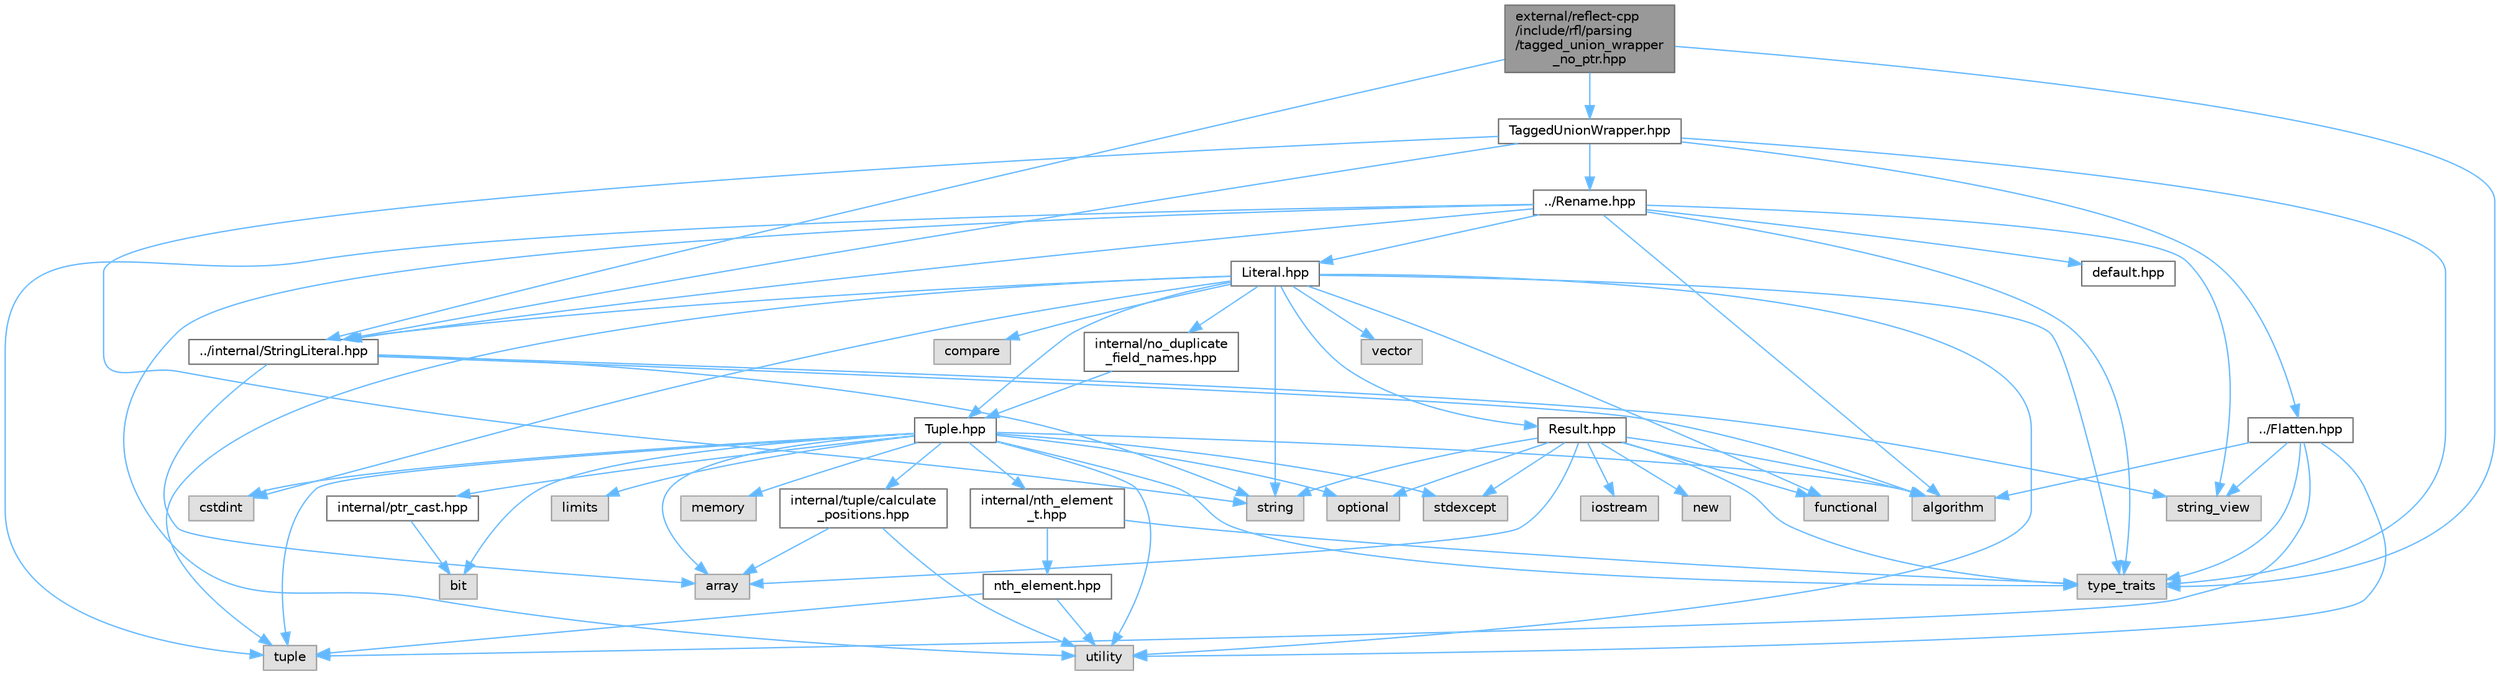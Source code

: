 digraph "external/reflect-cpp/include/rfl/parsing/tagged_union_wrapper_no_ptr.hpp"
{
 // LATEX_PDF_SIZE
  bgcolor="transparent";
  edge [fontname=Helvetica,fontsize=10,labelfontname=Helvetica,labelfontsize=10];
  node [fontname=Helvetica,fontsize=10,shape=box,height=0.2,width=0.4];
  Node1 [id="Node000001",label="external/reflect-cpp\l/include/rfl/parsing\l/tagged_union_wrapper\l_no_ptr.hpp",height=0.2,width=0.4,color="gray40", fillcolor="grey60", style="filled", fontcolor="black",tooltip=" "];
  Node1 -> Node2 [id="edge1_Node000001_Node000002",color="steelblue1",style="solid",tooltip=" "];
  Node2 [id="Node000002",label="type_traits",height=0.2,width=0.4,color="grey60", fillcolor="#E0E0E0", style="filled",tooltip=" "];
  Node1 -> Node3 [id="edge2_Node000001_Node000003",color="steelblue1",style="solid",tooltip=" "];
  Node3 [id="Node000003",label="../internal/StringLiteral.hpp",height=0.2,width=0.4,color="grey40", fillcolor="white", style="filled",URL="$_string_literal_8hpp.html",tooltip=" "];
  Node3 -> Node4 [id="edge3_Node000003_Node000004",color="steelblue1",style="solid",tooltip=" "];
  Node4 [id="Node000004",label="algorithm",height=0.2,width=0.4,color="grey60", fillcolor="#E0E0E0", style="filled",tooltip=" "];
  Node3 -> Node5 [id="edge4_Node000003_Node000005",color="steelblue1",style="solid",tooltip=" "];
  Node5 [id="Node000005",label="array",height=0.2,width=0.4,color="grey60", fillcolor="#E0E0E0", style="filled",tooltip=" "];
  Node3 -> Node6 [id="edge5_Node000003_Node000006",color="steelblue1",style="solid",tooltip=" "];
  Node6 [id="Node000006",label="string",height=0.2,width=0.4,color="grey60", fillcolor="#E0E0E0", style="filled",tooltip=" "];
  Node3 -> Node7 [id="edge6_Node000003_Node000007",color="steelblue1",style="solid",tooltip=" "];
  Node7 [id="Node000007",label="string_view",height=0.2,width=0.4,color="grey60", fillcolor="#E0E0E0", style="filled",tooltip=" "];
  Node1 -> Node8 [id="edge7_Node000001_Node000008",color="steelblue1",style="solid",tooltip=" "];
  Node8 [id="Node000008",label="TaggedUnionWrapper.hpp",height=0.2,width=0.4,color="grey40", fillcolor="white", style="filled",URL="$_tagged_union_wrapper_8hpp.html",tooltip=" "];
  Node8 -> Node6 [id="edge8_Node000008_Node000006",color="steelblue1",style="solid",tooltip=" "];
  Node8 -> Node2 [id="edge9_Node000008_Node000002",color="steelblue1",style="solid",tooltip=" "];
  Node8 -> Node9 [id="edge10_Node000008_Node000009",color="steelblue1",style="solid",tooltip=" "];
  Node9 [id="Node000009",label="../Flatten.hpp",height=0.2,width=0.4,color="grey40", fillcolor="white", style="filled",URL="$_flatten_8hpp.html",tooltip=" "];
  Node9 -> Node4 [id="edge11_Node000009_Node000004",color="steelblue1",style="solid",tooltip=" "];
  Node9 -> Node7 [id="edge12_Node000009_Node000007",color="steelblue1",style="solid",tooltip=" "];
  Node9 -> Node10 [id="edge13_Node000009_Node000010",color="steelblue1",style="solid",tooltip=" "];
  Node10 [id="Node000010",label="tuple",height=0.2,width=0.4,color="grey60", fillcolor="#E0E0E0", style="filled",tooltip=" "];
  Node9 -> Node2 [id="edge14_Node000009_Node000002",color="steelblue1",style="solid",tooltip=" "];
  Node9 -> Node11 [id="edge15_Node000009_Node000011",color="steelblue1",style="solid",tooltip=" "];
  Node11 [id="Node000011",label="utility",height=0.2,width=0.4,color="grey60", fillcolor="#E0E0E0", style="filled",tooltip=" "];
  Node8 -> Node12 [id="edge16_Node000008_Node000012",color="steelblue1",style="solid",tooltip=" "];
  Node12 [id="Node000012",label="../Rename.hpp",height=0.2,width=0.4,color="grey40", fillcolor="white", style="filled",URL="$_rename_8hpp.html",tooltip=" "];
  Node12 -> Node4 [id="edge17_Node000012_Node000004",color="steelblue1",style="solid",tooltip=" "];
  Node12 -> Node7 [id="edge18_Node000012_Node000007",color="steelblue1",style="solid",tooltip=" "];
  Node12 -> Node10 [id="edge19_Node000012_Node000010",color="steelblue1",style="solid",tooltip=" "];
  Node12 -> Node2 [id="edge20_Node000012_Node000002",color="steelblue1",style="solid",tooltip=" "];
  Node12 -> Node11 [id="edge21_Node000012_Node000011",color="steelblue1",style="solid",tooltip=" "];
  Node12 -> Node13 [id="edge22_Node000012_Node000013",color="steelblue1",style="solid",tooltip=" "];
  Node13 [id="Node000013",label="Literal.hpp",height=0.2,width=0.4,color="grey40", fillcolor="white", style="filled",URL="$_literal_8hpp.html",tooltip=" "];
  Node13 -> Node14 [id="edge23_Node000013_Node000014",color="steelblue1",style="solid",tooltip=" "];
  Node14 [id="Node000014",label="compare",height=0.2,width=0.4,color="grey60", fillcolor="#E0E0E0", style="filled",tooltip=" "];
  Node13 -> Node15 [id="edge24_Node000013_Node000015",color="steelblue1",style="solid",tooltip=" "];
  Node15 [id="Node000015",label="cstdint",height=0.2,width=0.4,color="grey60", fillcolor="#E0E0E0", style="filled",tooltip=" "];
  Node13 -> Node16 [id="edge25_Node000013_Node000016",color="steelblue1",style="solid",tooltip=" "];
  Node16 [id="Node000016",label="functional",height=0.2,width=0.4,color="grey60", fillcolor="#E0E0E0", style="filled",tooltip=" "];
  Node13 -> Node6 [id="edge26_Node000013_Node000006",color="steelblue1",style="solid",tooltip=" "];
  Node13 -> Node10 [id="edge27_Node000013_Node000010",color="steelblue1",style="solid",tooltip=" "];
  Node13 -> Node2 [id="edge28_Node000013_Node000002",color="steelblue1",style="solid",tooltip=" "];
  Node13 -> Node11 [id="edge29_Node000013_Node000011",color="steelblue1",style="solid",tooltip=" "];
  Node13 -> Node17 [id="edge30_Node000013_Node000017",color="steelblue1",style="solid",tooltip=" "];
  Node17 [id="Node000017",label="vector",height=0.2,width=0.4,color="grey60", fillcolor="#E0E0E0", style="filled",tooltip=" "];
  Node13 -> Node18 [id="edge31_Node000013_Node000018",color="steelblue1",style="solid",tooltip=" "];
  Node18 [id="Node000018",label="Result.hpp",height=0.2,width=0.4,color="grey40", fillcolor="white", style="filled",URL="$_result_8hpp.html",tooltip=" "];
  Node18 -> Node4 [id="edge32_Node000018_Node000004",color="steelblue1",style="solid",tooltip=" "];
  Node18 -> Node5 [id="edge33_Node000018_Node000005",color="steelblue1",style="solid",tooltip=" "];
  Node18 -> Node16 [id="edge34_Node000018_Node000016",color="steelblue1",style="solid",tooltip=" "];
  Node18 -> Node19 [id="edge35_Node000018_Node000019",color="steelblue1",style="solid",tooltip=" "];
  Node19 [id="Node000019",label="iostream",height=0.2,width=0.4,color="grey60", fillcolor="#E0E0E0", style="filled",tooltip=" "];
  Node18 -> Node20 [id="edge36_Node000018_Node000020",color="steelblue1",style="solid",tooltip=" "];
  Node20 [id="Node000020",label="new",height=0.2,width=0.4,color="grey60", fillcolor="#E0E0E0", style="filled",tooltip=" "];
  Node18 -> Node21 [id="edge37_Node000018_Node000021",color="steelblue1",style="solid",tooltip=" "];
  Node21 [id="Node000021",label="optional",height=0.2,width=0.4,color="grey60", fillcolor="#E0E0E0", style="filled",tooltip=" "];
  Node18 -> Node22 [id="edge38_Node000018_Node000022",color="steelblue1",style="solid",tooltip=" "];
  Node22 [id="Node000022",label="stdexcept",height=0.2,width=0.4,color="grey60", fillcolor="#E0E0E0", style="filled",tooltip=" "];
  Node18 -> Node6 [id="edge39_Node000018_Node000006",color="steelblue1",style="solid",tooltip=" "];
  Node18 -> Node2 [id="edge40_Node000018_Node000002",color="steelblue1",style="solid",tooltip=" "];
  Node13 -> Node23 [id="edge41_Node000013_Node000023",color="steelblue1",style="solid",tooltip=" "];
  Node23 [id="Node000023",label="Tuple.hpp",height=0.2,width=0.4,color="grey40", fillcolor="white", style="filled",URL="$_tuple_8hpp.html",tooltip=" "];
  Node23 -> Node4 [id="edge42_Node000023_Node000004",color="steelblue1",style="solid",tooltip=" "];
  Node23 -> Node5 [id="edge43_Node000023_Node000005",color="steelblue1",style="solid",tooltip=" "];
  Node23 -> Node24 [id="edge44_Node000023_Node000024",color="steelblue1",style="solid",tooltip=" "];
  Node24 [id="Node000024",label="bit",height=0.2,width=0.4,color="grey60", fillcolor="#E0E0E0", style="filled",tooltip=" "];
  Node23 -> Node15 [id="edge45_Node000023_Node000015",color="steelblue1",style="solid",tooltip=" "];
  Node23 -> Node25 [id="edge46_Node000023_Node000025",color="steelblue1",style="solid",tooltip=" "];
  Node25 [id="Node000025",label="limits",height=0.2,width=0.4,color="grey60", fillcolor="#E0E0E0", style="filled",tooltip=" "];
  Node23 -> Node26 [id="edge47_Node000023_Node000026",color="steelblue1",style="solid",tooltip=" "];
  Node26 [id="Node000026",label="memory",height=0.2,width=0.4,color="grey60", fillcolor="#E0E0E0", style="filled",tooltip=" "];
  Node23 -> Node21 [id="edge48_Node000023_Node000021",color="steelblue1",style="solid",tooltip=" "];
  Node23 -> Node22 [id="edge49_Node000023_Node000022",color="steelblue1",style="solid",tooltip=" "];
  Node23 -> Node10 [id="edge50_Node000023_Node000010",color="steelblue1",style="solid",tooltip=" "];
  Node23 -> Node2 [id="edge51_Node000023_Node000002",color="steelblue1",style="solid",tooltip=" "];
  Node23 -> Node11 [id="edge52_Node000023_Node000011",color="steelblue1",style="solid",tooltip=" "];
  Node23 -> Node27 [id="edge53_Node000023_Node000027",color="steelblue1",style="solid",tooltip=" "];
  Node27 [id="Node000027",label="internal/nth_element\l_t.hpp",height=0.2,width=0.4,color="grey40", fillcolor="white", style="filled",URL="$nth__element__t_8hpp.html",tooltip=" "];
  Node27 -> Node2 [id="edge54_Node000027_Node000002",color="steelblue1",style="solid",tooltip=" "];
  Node27 -> Node28 [id="edge55_Node000027_Node000028",color="steelblue1",style="solid",tooltip=" "];
  Node28 [id="Node000028",label="nth_element.hpp",height=0.2,width=0.4,color="grey40", fillcolor="white", style="filled",URL="$nth__element_8hpp.html",tooltip=" "];
  Node28 -> Node10 [id="edge56_Node000028_Node000010",color="steelblue1",style="solid",tooltip=" "];
  Node28 -> Node11 [id="edge57_Node000028_Node000011",color="steelblue1",style="solid",tooltip=" "];
  Node23 -> Node29 [id="edge58_Node000023_Node000029",color="steelblue1",style="solid",tooltip=" "];
  Node29 [id="Node000029",label="internal/ptr_cast.hpp",height=0.2,width=0.4,color="grey40", fillcolor="white", style="filled",URL="$ptr__cast_8hpp.html",tooltip=" "];
  Node29 -> Node24 [id="edge59_Node000029_Node000024",color="steelblue1",style="solid",tooltip=" "];
  Node23 -> Node30 [id="edge60_Node000023_Node000030",color="steelblue1",style="solid",tooltip=" "];
  Node30 [id="Node000030",label="internal/tuple/calculate\l_positions.hpp",height=0.2,width=0.4,color="grey40", fillcolor="white", style="filled",URL="$calculate__positions_8hpp.html",tooltip=" "];
  Node30 -> Node5 [id="edge61_Node000030_Node000005",color="steelblue1",style="solid",tooltip=" "];
  Node30 -> Node11 [id="edge62_Node000030_Node000011",color="steelblue1",style="solid",tooltip=" "];
  Node13 -> Node3 [id="edge63_Node000013_Node000003",color="steelblue1",style="solid",tooltip=" "];
  Node13 -> Node31 [id="edge64_Node000013_Node000031",color="steelblue1",style="solid",tooltip=" "];
  Node31 [id="Node000031",label="internal/no_duplicate\l_field_names.hpp",height=0.2,width=0.4,color="grey40", fillcolor="white", style="filled",URL="$no__duplicate__field__names_8hpp.html",tooltip=" "];
  Node31 -> Node23 [id="edge65_Node000031_Node000023",color="steelblue1",style="solid",tooltip=" "];
  Node12 -> Node32 [id="edge66_Node000012_Node000032",color="steelblue1",style="solid",tooltip=" "];
  Node32 [id="Node000032",label="default.hpp",height=0.2,width=0.4,color="grey40", fillcolor="white", style="filled",URL="$default_8hpp.html",tooltip=" "];
  Node12 -> Node3 [id="edge67_Node000012_Node000003",color="steelblue1",style="solid",tooltip=" "];
  Node8 -> Node3 [id="edge68_Node000008_Node000003",color="steelblue1",style="solid",tooltip=" "];
}
